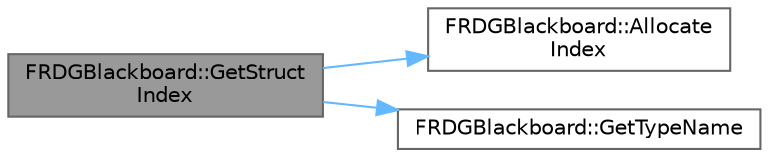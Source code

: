 digraph "FRDGBlackboard::GetStructIndex"
{
 // INTERACTIVE_SVG=YES
 // LATEX_PDF_SIZE
  bgcolor="transparent";
  edge [fontname=Helvetica,fontsize=10,labelfontname=Helvetica,labelfontsize=10];
  node [fontname=Helvetica,fontsize=10,shape=box,height=0.2,width=0.4];
  rankdir="LR";
  Node1 [id="Node000001",label="FRDGBlackboard::GetStruct\lIndex",height=0.2,width=0.4,color="gray40", fillcolor="grey60", style="filled", fontcolor="black",tooltip=" "];
  Node1 -> Node2 [id="edge1_Node000001_Node000002",color="steelblue1",style="solid",tooltip=" "];
  Node2 [id="Node000002",label="FRDGBlackboard::Allocate\lIndex",height=0.2,width=0.4,color="grey40", fillcolor="white", style="filled",URL="$da/de7/classFRDGBlackboard.html#a453823cd9f630f514feb983daffdf08f",tooltip=" "];
  Node1 -> Node3 [id="edge2_Node000001_Node000003",color="steelblue1",style="solid",tooltip=" "];
  Node3 [id="Node000003",label="FRDGBlackboard::GetTypeName",height=0.2,width=0.4,color="grey40", fillcolor="white", style="filled",URL="$da/de7/classFRDGBlackboard.html#ad923f6c9ae76edaf1767f92f4970a57c",tooltip=" "];
}
